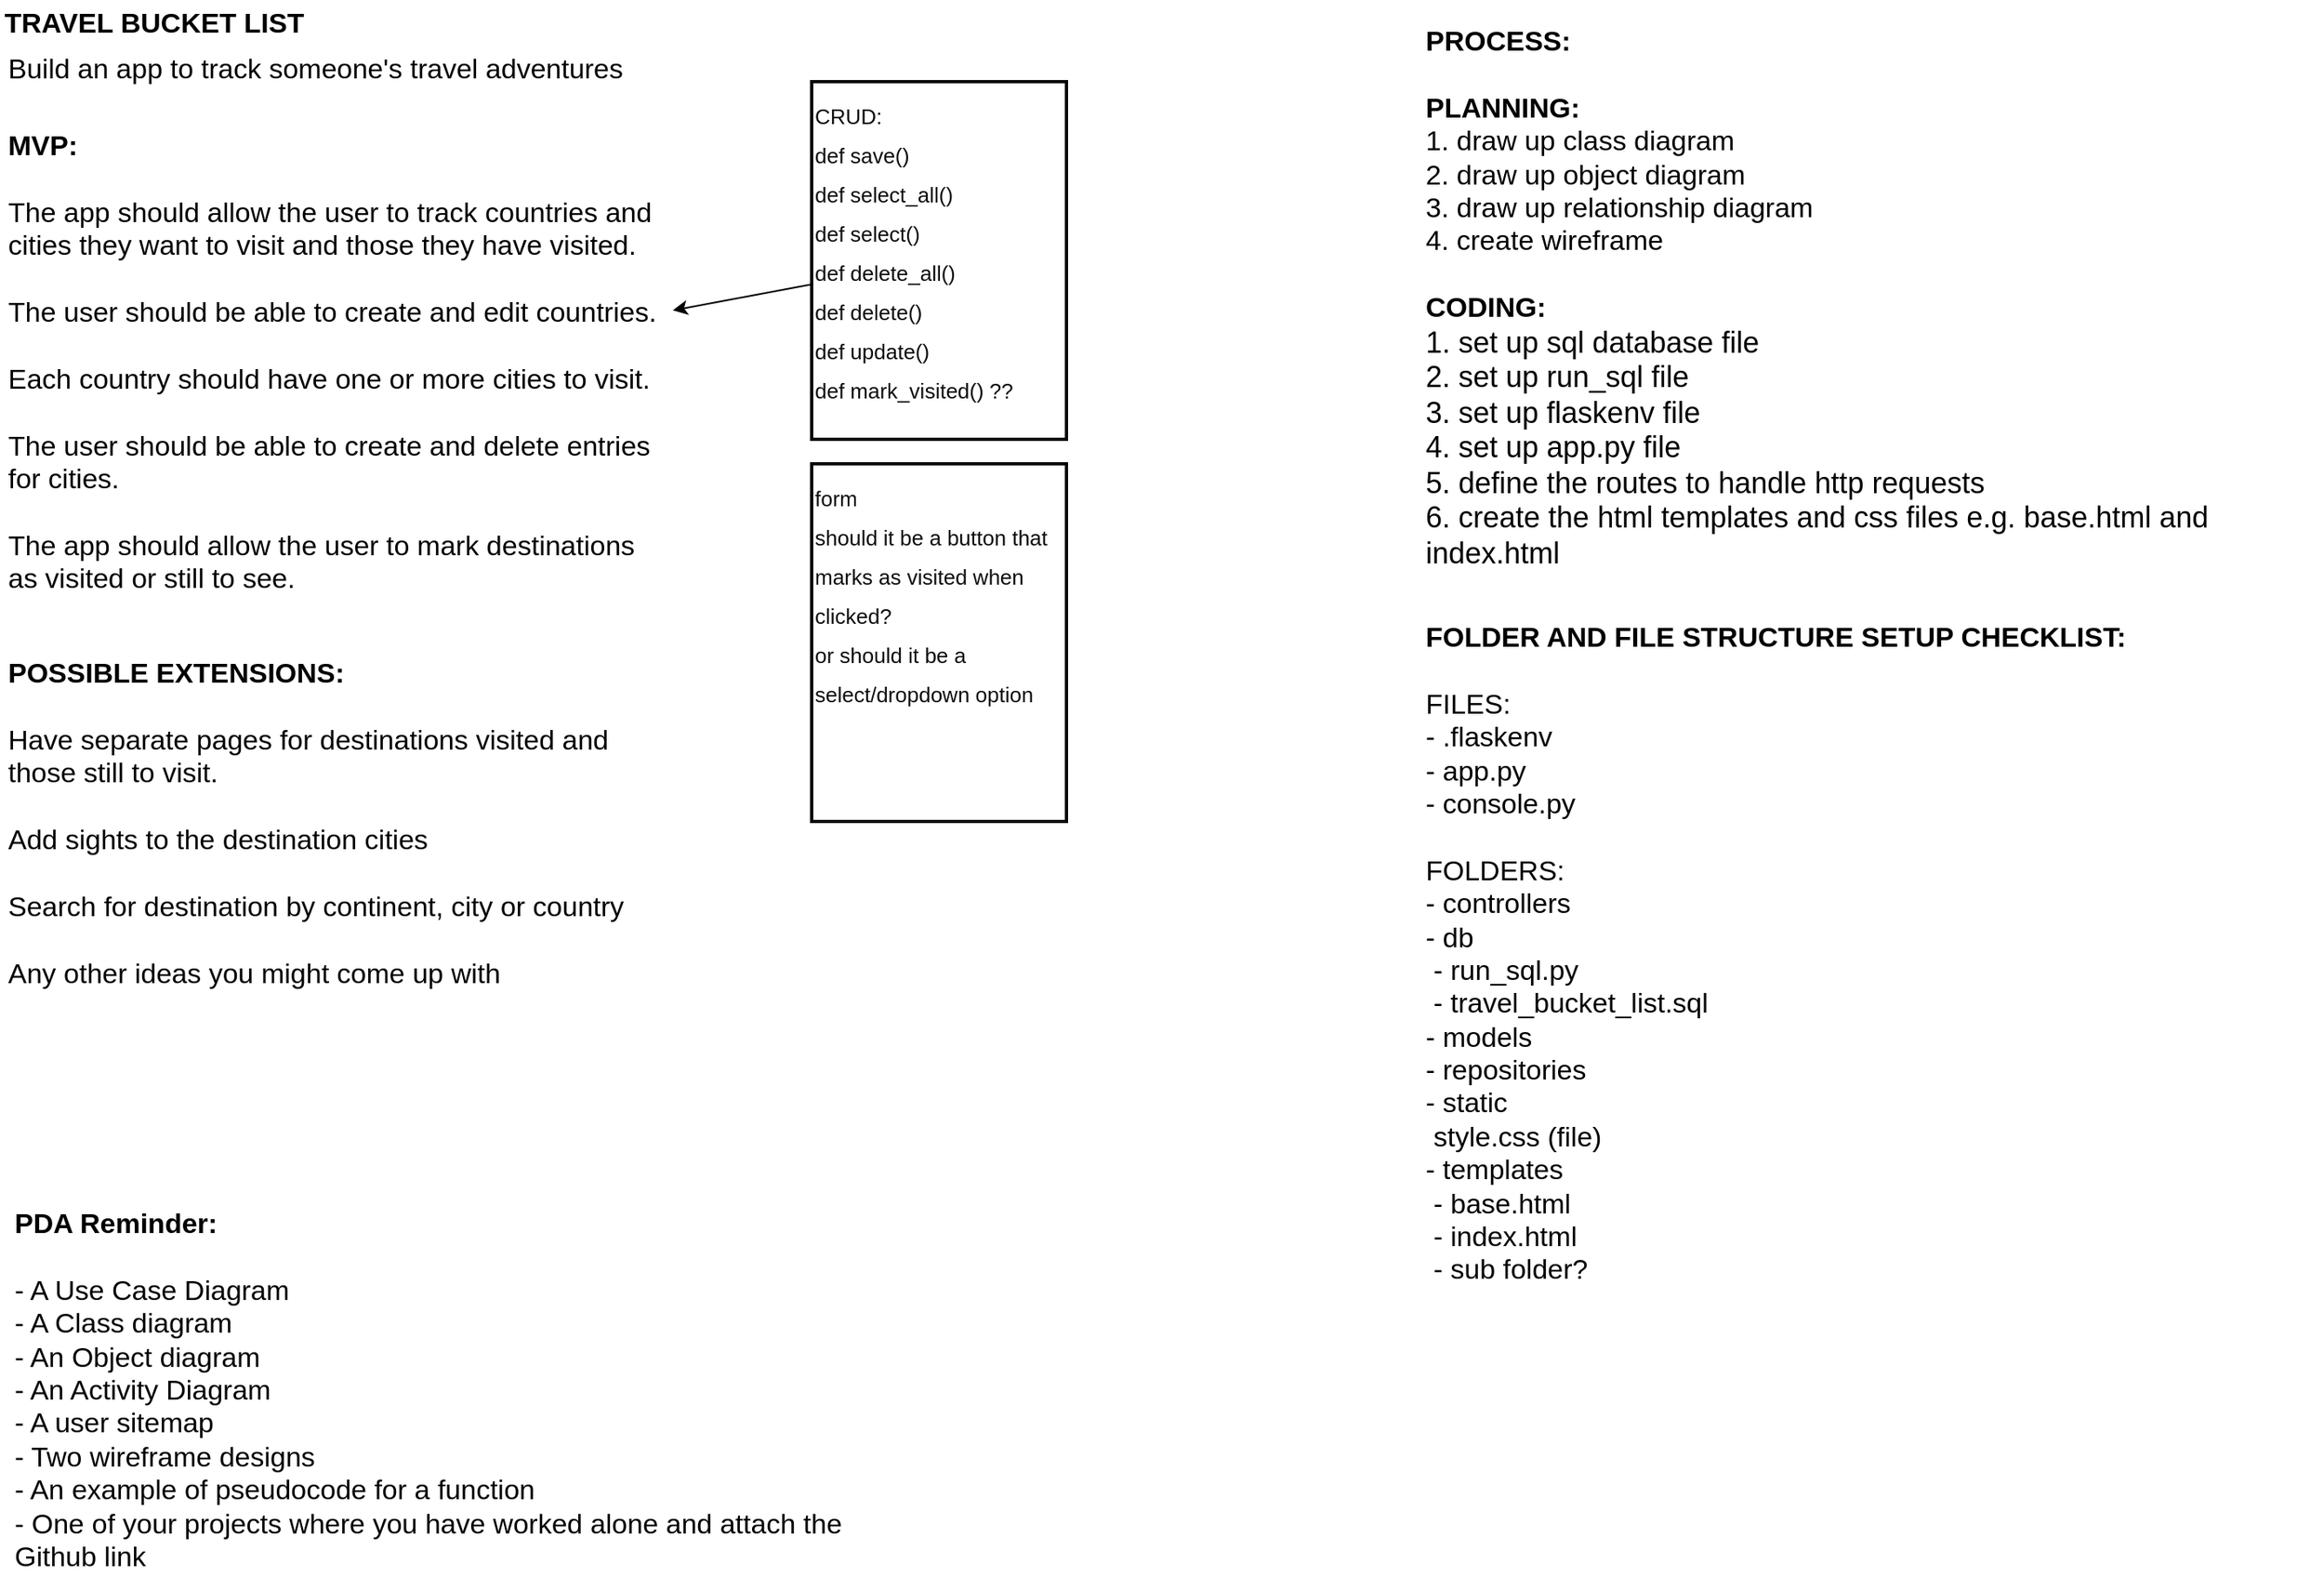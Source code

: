 <mxfile version="21.1.7" type="device" pages="8">
  <diagram name="Page-1" id="uq9Cn0lQ5aJmIXJkYhUd">
    <mxGraphModel dx="974" dy="832" grid="0" gridSize="5" guides="1" tooltips="1" connect="1" arrows="1" fold="1" page="1" pageScale="1" pageWidth="1654" pageHeight="1169" background="#FFFFFF" math="0" shadow="0">
      <root>
        <mxCell id="0" />
        <mxCell id="1" parent="0" />
        <mxCell id="9" value="" style="group" parent="1" vertex="1" connectable="0">
          <mxGeometry x="19" y="15" width="419.24" height="728" as="geometry" />
        </mxCell>
        <mxCell id="3" value="&lt;font color=&quot;#000000&quot; style=&quot;font-size: 17px;&quot;&gt;TRAVEL BUCKET LIST&lt;/font&gt;" style="text;strokeColor=none;align=center;fillColor=none;html=1;verticalAlign=middle;whiteSpace=wrap;rounded=0;fontStyle=1" parent="9" vertex="1">
          <mxGeometry width="189.24" height="30" as="geometry" />
        </mxCell>
        <mxCell id="4" value="Build an app to track someone&#39;s travel adventures" style="text;strokeColor=none;align=left;fillColor=none;html=1;verticalAlign=middle;whiteSpace=wrap;rounded=0;fontSize=17;fontColor=#000000;" parent="9" vertex="1">
          <mxGeometry x="3.0" y="28" width="416.24" height="30" as="geometry" />
        </mxCell>
        <mxCell id="5" value="&lt;b&gt;MVP:&lt;br&gt;&lt;br&gt;&lt;/b&gt;The app should allow the user to track countries and cities they want to visit and those they have visited.&lt;br&gt;&lt;br&gt;The user should be able to create and edit countries.&lt;br&gt;&lt;br&gt;Each country should have one or more cities to visit.&lt;br&gt;&lt;br&gt;The user should be able to create and delete entries for cities.&lt;br&gt;&lt;br&gt;The app should allow the user to mark destinations as visited or still to see." style="text;strokeColor=none;align=left;fillColor=none;html=1;verticalAlign=top;whiteSpace=wrap;rounded=0;fontSize=17;fontColor=#000000;" parent="9" vertex="1">
          <mxGeometry x="3" y="73" width="403" height="332" as="geometry" />
        </mxCell>
        <mxCell id="8" value="&lt;b&gt;POSSIBLE EXTENSIONS:&lt;/b&gt;&lt;br&gt;&lt;br&gt;Have separate pages for destinations visited and those still to visit.&lt;br&gt;&lt;br&gt;Add sights to the destination cities&lt;br&gt;&lt;br&gt;Search for destination by continent, city or country&lt;br&gt;&lt;br&gt;Any other ideas you might come up with" style="text;strokeColor=none;align=left;fillColor=none;html=1;verticalAlign=top;whiteSpace=wrap;rounded=0;fontSize=17;fontColor=#000000;" parent="9" vertex="1">
          <mxGeometry x="3" y="396" width="403" height="332" as="geometry" />
        </mxCell>
        <mxCell id="zgXN1dkBxFWbzwqL6gmh-9" value="&lt;b&gt;PDA Reminder:&lt;/b&gt;&lt;br&gt;&lt;br&gt;- A Use Case Diagram&amp;nbsp;&amp;nbsp;&lt;br&gt;- A Class diagram&amp;nbsp;&amp;nbsp;&lt;br&gt;- An Object diagram&amp;nbsp;&amp;nbsp;&lt;br&gt;- An Activity Diagram&lt;br&gt;- A user sitemap&lt;br&gt;- Two wireframe designs&lt;br&gt;- An example of pseudocode for a function&lt;br&gt;- One of your projects where you have worked alone and attach the Github link" style="text;whiteSpace=wrap;html=1;fontSize=17;fontColor=#000000;" parent="1" vertex="1">
          <mxGeometry x="25.996" y="747.997" width="545" height="201" as="geometry" />
        </mxCell>
        <mxCell id="10" value="&lt;b&gt;FOLDER AND FILE STRUCTURE SETUP CHECKLIST:&lt;/b&gt;&lt;br&gt;&lt;br&gt;FILES:&lt;br&gt;- .flaskenv&lt;br&gt;- app.py&lt;br&gt;- console.py&amp;nbsp;&lt;br&gt;&lt;br&gt;FOLDERS:&lt;br&gt;- controllers&lt;br&gt;- db&lt;br&gt;&lt;span style=&quot;white-space: pre;&quot;&gt;	&lt;/span&gt;- run_sql.py&lt;br&gt;&lt;span style=&quot;white-space: pre;&quot;&gt;	&lt;/span&gt;- travel_bucket_list.sql&lt;br&gt;- models&lt;br&gt;- repositories&lt;br&gt;- static&lt;br&gt;&lt;span style=&quot;white-space: pre;&quot;&gt;	&lt;/span&gt;style.css (file)&lt;br&gt;- templates&lt;br&gt;&lt;span style=&quot;white-space: pre;&quot;&gt;	&lt;/span&gt;- base.html&lt;br&gt;&lt;span style=&quot;white-space: pre;&quot;&gt;	&lt;/span&gt;- index.html&lt;br&gt;&lt;span style=&quot;white-space: pre;&quot;&gt;	&lt;/span&gt;- sub folder?" style="text;whiteSpace=wrap;html=1;fontSize=17;fontColor=#000000;" parent="1" vertex="1">
          <mxGeometry x="890" y="389" width="551" height="417" as="geometry" />
        </mxCell>
        <mxCell id="11" value="&lt;b&gt;PROCESS:&lt;/b&gt;&lt;br&gt;&lt;br&gt;&lt;b&gt;PLANNING:&lt;/b&gt;&lt;br&gt;1. draw up class diagram&lt;br&gt;2. draw up object diagram&lt;br&gt;3. draw up relationship diagram&lt;br&gt;4. create wireframe&lt;br&gt;&lt;br&gt;&lt;b&gt;CODING:&lt;/b&gt;&lt;br&gt;&lt;span style=&quot;background-color: initial; font-size: 18px;&quot;&gt;1. set up sql database file&lt;/span&gt;&lt;br&gt;&lt;span style=&quot;background-color: initial; font-size: 18px;&quot;&gt;2. set up run_sql file&lt;/span&gt;&lt;br&gt;&lt;span style=&quot;background-color: initial; font-size: 18px;&quot;&gt;3. set up flaskenv file&lt;/span&gt;&lt;br&gt;&lt;span style=&quot;background-color: initial; font-size: 18px;&quot;&gt;4. set up app.py file&lt;/span&gt;&lt;br&gt;&lt;span style=&quot;background-color: initial; font-size: 18px;&quot;&gt;5. define the routes to handle http requests&lt;/span&gt;&lt;br&gt;&lt;span style=&quot;background-color: initial; font-size: 18px;&quot;&gt;6. create the html templates and css files e.g. base.html and index.html&lt;/span&gt;" style="text;whiteSpace=wrap;html=1;fontSize=17;fontColor=#000000;" parent="1" vertex="1">
          <mxGeometry x="890" y="24" width="551" height="417" as="geometry" />
        </mxCell>
        <mxCell id="LxfKKSbLUVSgCxPCJQmF-11" value="&lt;font style=&quot;font-size: 13px;&quot;&gt;CRUD:&lt;br&gt;def save()&lt;br&gt;def select_all()&lt;br&gt;def select()&lt;br&gt;def delete_all()&lt;br&gt;def delete()&lt;br&gt;def update()&lt;br&gt;def mark_visited() ??&lt;br&gt;&lt;br&gt;&lt;/font&gt;" style="whiteSpace=wrap;html=1;strokeColor=#080808;strokeWidth=2;fontSize=20;fontColor=#0D0D0D;fillColor=#FFFFFF;gradientColor=none;align=left;verticalAlign=top;" parent="1" vertex="1">
          <mxGeometry x="516" y="65" width="156" height="219" as="geometry" />
        </mxCell>
        <mxCell id="LxfKKSbLUVSgCxPCJQmF-12" value="" style="edgeStyle=none;html=1;strokeColor=#030303;fontSize=20;fontColor=#0D0D0D;startArrow=classic;startFill=1;endArrow=none;endFill=0;" parent="1" target="LxfKKSbLUVSgCxPCJQmF-11" edge="1">
          <mxGeometry relative="1" as="geometry">
            <mxPoint x="431" y="205" as="sourcePoint" />
          </mxGeometry>
        </mxCell>
        <mxCell id="LxfKKSbLUVSgCxPCJQmF-13" value="&lt;font style=&quot;font-size: 13px;&quot;&gt;form&lt;br&gt;should it be a button that marks as visited when clicked?&lt;br&gt;or should it be a select/dropdown option&lt;br&gt;&lt;/font&gt;" style="whiteSpace=wrap;html=1;strokeColor=#080808;strokeWidth=2;fontSize=20;fontColor=#0D0D0D;fillColor=#FFFFFF;gradientColor=none;align=left;verticalAlign=top;" parent="1" vertex="1">
          <mxGeometry x="516" y="299" width="156" height="219" as="geometry" />
        </mxCell>
      </root>
    </mxGraphModel>
  </diagram>
  <diagram name="CLASS DIAGRAM" id="Ix_QAX9LO72x8v1IWzO3">
    <mxGraphModel dx="974" dy="832" grid="0" gridSize="10" guides="1" tooltips="1" connect="1" arrows="1" fold="1" page="1" pageScale="1" pageWidth="827" pageHeight="583" background="#ffffff" math="0" shadow="0">
      <root>
        <mxCell id="0" />
        <mxCell id="1" parent="0" />
        <mxCell id="8dRY-F0jYQ1wRQPYmVx6-1" value="&lt;font color=&quot;#000000&quot; style=&quot;font-size: 17px;&quot;&gt;CLASS DIAGRAM&lt;/font&gt;" style="text;strokeColor=none;align=center;fillColor=none;html=1;verticalAlign=middle;whiteSpace=wrap;rounded=0;fontStyle=1" parent="1" vertex="1">
          <mxGeometry x="19" y="15" width="189.24" height="30" as="geometry" />
        </mxCell>
        <mxCell id="WOlsyPQ5HuLEzpxh9SW7-1" value="" style="group" parent="1" vertex="1" connectable="0">
          <mxGeometry x="198" y="171" width="394.76" height="190" as="geometry" />
        </mxCell>
        <mxCell id="gnjGk61oXQTfF7AuJJ5_-36" value="Country" style="swimlane;fontStyle=1;align=center;verticalAlign=top;childLayout=stackLayout;horizontal=1;startSize=26;horizontalStack=0;resizeParent=1;resizeParentMax=0;resizeLast=0;collapsible=1;marginBottom=0;strokeColor=#080808;strokeWidth=2;fontColor=#000000;fillColor=default;gradientColor=none;" parent="WOlsyPQ5HuLEzpxh9SW7-1" vertex="1">
          <mxGeometry width="160" height="190" as="geometry" />
        </mxCell>
        <mxCell id="gnjGk61oXQTfF7AuJJ5_-37" value="+ id: int" style="text;strokeColor=none;fillColor=none;align=left;verticalAlign=top;spacingLeft=4;spacingRight=4;overflow=hidden;rotatable=0;points=[[0,0.5],[1,0.5]];portConstraint=eastwest;strokeWidth=2;fontColor=#050505;" parent="gnjGk61oXQTfF7AuJJ5_-36" vertex="1">
          <mxGeometry y="26" width="160" height="26" as="geometry" />
        </mxCell>
        <mxCell id="gnjGk61oXQTfF7AuJJ5_-40" value="+ country_name: str" style="text;strokeColor=none;fillColor=none;align=left;verticalAlign=top;spacingLeft=4;spacingRight=4;overflow=hidden;rotatable=0;points=[[0,0.5],[1,0.5]];portConstraint=eastwest;strokeWidth=2;fontColor=#050505;" parent="gnjGk61oXQTfF7AuJJ5_-36" vertex="1">
          <mxGeometry y="52" width="160" height="26" as="geometry" />
        </mxCell>
        <mxCell id="gnjGk61oXQTfF7AuJJ5_-41" value="+ list_of_cities: List" style="text;strokeColor=none;fillColor=none;align=left;verticalAlign=top;spacingLeft=4;spacingRight=4;overflow=hidden;rotatable=0;points=[[0,0.5],[1,0.5]];portConstraint=eastwest;strokeWidth=2;fontColor=#050505;" parent="gnjGk61oXQTfF7AuJJ5_-36" vertex="1">
          <mxGeometry y="78" width="160" height="26" as="geometry" />
        </mxCell>
        <mxCell id="gnjGk61oXQTfF7AuJJ5_-38" value="" style="line;strokeWidth=1;fillColor=none;align=left;verticalAlign=middle;spacingTop=-1;spacingLeft=3;spacingRight=3;rotatable=0;labelPosition=right;points=[];portConstraint=eastwest;strokeColor=inherit;fontColor=#050505;" parent="gnjGk61oXQTfF7AuJJ5_-36" vertex="1">
          <mxGeometry y="104" width="160" height="8" as="geometry" />
        </mxCell>
        <mxCell id="gnjGk61oXQTfF7AuJJ5_-39" value="+ add_city(city_name): str&#xa;" style="text;strokeColor=none;fillColor=none;align=left;verticalAlign=top;spacingLeft=4;spacingRight=4;overflow=hidden;rotatable=0;points=[[0,0.5],[1,0.5]];portConstraint=eastwest;strokeWidth=2;fontColor=#050505;" parent="gnjGk61oXQTfF7AuJJ5_-36" vertex="1">
          <mxGeometry y="112" width="160" height="26" as="geometry" />
        </mxCell>
        <mxCell id="gnjGk61oXQTfF7AuJJ5_-49" value="+ remove_city(city)" style="text;strokeColor=none;fillColor=none;align=left;verticalAlign=top;spacingLeft=4;spacingRight=4;overflow=hidden;rotatable=0;points=[[0,0.5],[1,0.5]];portConstraint=eastwest;strokeWidth=2;fontColor=#050505;" parent="gnjGk61oXQTfF7AuJJ5_-36" vertex="1">
          <mxGeometry y="138" width="160" height="26" as="geometry" />
        </mxCell>
        <mxCell id="adRpRmmohWVE6YcozGBp-1" value="+ mark_country_visited()" style="text;strokeColor=none;fillColor=none;align=left;verticalAlign=top;spacingLeft=4;spacingRight=4;overflow=hidden;rotatable=0;points=[[0,0.5],[1,0.5]];portConstraint=eastwest;strokeWidth=2;fontColor=#050505;" parent="gnjGk61oXQTfF7AuJJ5_-36" vertex="1">
          <mxGeometry y="164" width="160" height="26" as="geometry" />
        </mxCell>
        <mxCell id="gnjGk61oXQTfF7AuJJ5_-42" value="City" style="swimlane;fontStyle=1;align=center;verticalAlign=top;childLayout=stackLayout;horizontal=1;startSize=26;horizontalStack=0;resizeParent=1;resizeParentMax=0;resizeLast=0;collapsible=1;marginBottom=0;strokeColor=#080808;strokeWidth=2;fontColor=#000000;fillColor=default;gradientColor=none;" parent="WOlsyPQ5HuLEzpxh9SW7-1" vertex="1">
          <mxGeometry x="234.76" width="160" height="164" as="geometry" />
        </mxCell>
        <mxCell id="gnjGk61oXQTfF7AuJJ5_-43" value="+ id: int" style="text;strokeColor=none;fillColor=none;align=left;verticalAlign=top;spacingLeft=4;spacingRight=4;overflow=hidden;rotatable=0;points=[[0,0.5],[1,0.5]];portConstraint=eastwest;strokeWidth=2;fontColor=#050505;" parent="gnjGk61oXQTfF7AuJJ5_-42" vertex="1">
          <mxGeometry y="26" width="160" height="26" as="geometry" />
        </mxCell>
        <mxCell id="gnjGk61oXQTfF7AuJJ5_-44" value="+ city_name: str" style="text;strokeColor=none;fillColor=none;align=left;verticalAlign=top;spacingLeft=4;spacingRight=4;overflow=hidden;rotatable=0;points=[[0,0.5],[1,0.5]];portConstraint=eastwest;strokeWidth=2;fontColor=#050505;" parent="gnjGk61oXQTfF7AuJJ5_-42" vertex="1">
          <mxGeometry y="52" width="160" height="26" as="geometry" />
        </mxCell>
        <mxCell id="gnjGk61oXQTfF7AuJJ5_-45" value="+ visited: bool" style="text;strokeColor=none;fillColor=none;align=left;verticalAlign=top;spacingLeft=4;spacingRight=4;overflow=hidden;rotatable=0;points=[[0,0.5],[1,0.5]];portConstraint=eastwest;strokeWidth=2;fontColor=#050505;" parent="gnjGk61oXQTfF7AuJJ5_-42" vertex="1">
          <mxGeometry y="78" width="160" height="26" as="geometry" />
        </mxCell>
        <mxCell id="gnjGk61oXQTfF7AuJJ5_-48" value="+ country_id: int" style="text;strokeColor=none;fillColor=none;align=left;verticalAlign=top;spacingLeft=4;spacingRight=4;overflow=hidden;rotatable=0;points=[[0,0.5],[1,0.5]];portConstraint=eastwest;strokeWidth=2;fontColor=#050505;" parent="gnjGk61oXQTfF7AuJJ5_-42" vertex="1">
          <mxGeometry y="104" width="160" height="26" as="geometry" />
        </mxCell>
        <mxCell id="gnjGk61oXQTfF7AuJJ5_-46" value="" style="line;strokeWidth=1;fillColor=none;align=left;verticalAlign=middle;spacingTop=-1;spacingLeft=3;spacingRight=3;rotatable=0;labelPosition=right;points=[];portConstraint=eastwest;strokeColor=inherit;fontColor=#050505;" parent="gnjGk61oXQTfF7AuJJ5_-42" vertex="1">
          <mxGeometry y="130" width="160" height="8" as="geometry" />
        </mxCell>
        <mxCell id="gnjGk61oXQTfF7AuJJ5_-47" value="+ mark_city_visited()" style="text;strokeColor=none;fillColor=none;align=left;verticalAlign=top;spacingLeft=4;spacingRight=4;overflow=hidden;rotatable=0;points=[[0,0.5],[1,0.5]];portConstraint=eastwest;strokeWidth=2;fontColor=#050505;" parent="gnjGk61oXQTfF7AuJJ5_-42" vertex="1">
          <mxGeometry y="138" width="160" height="26" as="geometry" />
        </mxCell>
        <mxCell id="adRpRmmohWVE6YcozGBp-2" value="" style="edgeStyle=none;html=1;fontColor=#FFFFFF;entryX=1;entryY=0.5;entryDx=0;entryDy=0;strokeColor=#030303;exitX=0;exitY=0.5;exitDx=0;exitDy=0;" parent="WOlsyPQ5HuLEzpxh9SW7-1" source="gnjGk61oXQTfF7AuJJ5_-48" target="gnjGk61oXQTfF7AuJJ5_-41" edge="1">
          <mxGeometry relative="1" as="geometry" />
        </mxCell>
      </root>
    </mxGraphModel>
  </diagram>
  <diagram name="OBJECT DIAGRAM" id="QE9bGtCtGhkz9ObzCs-U">
    <mxGraphModel dx="974" dy="832" grid="0" gridSize="10" guides="1" tooltips="1" connect="1" arrows="1" fold="1" page="1" pageScale="1" pageWidth="827" pageHeight="583" background="#ffffff" math="0" shadow="0">
      <root>
        <mxCell id="ooJr1-3GIrrP-AAkrP6R-0" />
        <mxCell id="ooJr1-3GIrrP-AAkrP6R-1" parent="ooJr1-3GIrrP-AAkrP6R-0" />
        <mxCell id="ooJr1-3GIrrP-AAkrP6R-2" value="&lt;font color=&quot;#000000&quot; style=&quot;font-size: 17px;&quot;&gt;OBJECT DIAGRAM&lt;/font&gt;" style="text;strokeColor=none;align=center;fillColor=none;html=1;verticalAlign=middle;whiteSpace=wrap;rounded=0;fontStyle=1" parent="ooJr1-3GIrrP-AAkrP6R-1" vertex="1">
          <mxGeometry x="19" y="15" width="189.24" height="30" as="geometry" />
        </mxCell>
        <mxCell id="eYRZAkqzk_5RL370_q8t-0" value="" style="edgeStyle=none;html=1;strokeColor=#030303;fontColor=#0D0D0D;exitX=0.007;exitY=0.644;exitDx=0;exitDy=0;exitPerimeter=0;entryX=0.995;entryY=0.652;entryDx=0;entryDy=0;entryPerimeter=0;" parent="ooJr1-3GIrrP-AAkrP6R-1" source="S58b2u-60u6NQb4Y_MVf-2" target="q39fSWTPVXmNSauRYLEk-0" edge="1">
          <mxGeometry relative="1" as="geometry">
            <mxPoint x="386" y="224" as="targetPoint" />
          </mxGeometry>
        </mxCell>
        <mxCell id="S58b2u-60u6NQb4Y_MVf-2" value="&lt;p style=&quot;margin:0px;margin-top:4px;text-align:center;text-decoration:underline;&quot;&gt;&lt;b&gt;&lt;font color=&quot;#0d0d0d&quot;&gt;Tokyo:City&lt;/font&gt;&lt;/b&gt;&lt;/p&gt;&lt;hr&gt;&lt;p style=&quot;margin:0px;margin-left:8px;&quot;&gt;&lt;font color=&quot;#0d0d0d&quot;&gt;id = 1&lt;br&gt;city_name = Tokyo&lt;br&gt;visited = True&lt;/font&gt;&lt;/p&gt;&lt;p style=&quot;margin:0px;margin-left:8px;&quot;&gt;&lt;font color=&quot;#0d0d0d&quot;&gt;country_id = 1&lt;/font&gt;&lt;/p&gt;&lt;p style=&quot;margin:0px;margin-left:8px;&quot;&gt;&lt;font color=&quot;#0d0d0d&quot;&gt;&lt;br&gt;&lt;/font&gt;&lt;/p&gt;" style="verticalAlign=top;align=left;overflow=fill;fontSize=12;fontFamily=Helvetica;html=1;strokeColor=#080808;strokeWidth=2;fontColor=#FFFFFF;fillColor=#FFFFFF;gradientColor=none;" parent="ooJr1-3GIrrP-AAkrP6R-1" vertex="1">
          <mxGeometry x="446" y="143" width="160" height="126" as="geometry" />
        </mxCell>
        <mxCell id="q39fSWTPVXmNSauRYLEk-0" value="&lt;p style=&quot;margin:0px;margin-top:4px;text-align:center;text-decoration:underline;&quot;&gt;&lt;b&gt;&lt;font color=&quot;#0d0d0d&quot;&gt;Japan:Country&lt;/font&gt;&lt;/b&gt;&lt;/p&gt;&lt;hr&gt;&lt;p style=&quot;margin:0px;margin-left:8px;&quot;&gt;&lt;font color=&quot;#0d0d0d&quot;&gt;id = 1&lt;br&gt;country_name = Japan&lt;br&gt;visited = True&lt;/font&gt;&lt;/p&gt;&lt;p style=&quot;margin:0px;margin-left:8px;&quot;&gt;&lt;font color=&quot;#0d0d0d&quot;&gt;list_of_cities = [City(id=1),&amp;nbsp;&lt;/font&gt;&lt;/p&gt;&lt;p style=&quot;margin:0px;margin-left:8px;&quot;&gt;&lt;font color=&quot;#0d0d0d&quot;&gt;&lt;span style=&quot;white-space: pre;&quot;&gt;	&lt;/span&gt;&lt;span style=&quot;white-space: pre;&quot;&gt;	&lt;/span&gt;&lt;span style=&quot;white-space: pre;&quot;&gt;	&lt;/span&gt;City(id=2)]&lt;/font&gt;&lt;/p&gt;&lt;p style=&quot;margin:0px;margin-left:8px;&quot;&gt;&lt;font color=&quot;#0d0d0d&quot;&gt;&lt;br&gt;&lt;/font&gt;&lt;/p&gt;" style="verticalAlign=top;align=left;overflow=fill;fontSize=12;fontFamily=Helvetica;html=1;strokeColor=#080808;strokeWidth=2;fontColor=#FFFFFF;fillColor=#FFFFFF;gradientColor=none;" parent="ooJr1-3GIrrP-AAkrP6R-1" vertex="1">
          <mxGeometry x="201" y="211" width="189" height="126" as="geometry" />
        </mxCell>
        <mxCell id="nfcWD_kexvznKWrhYqOc-1" value="" style="edgeStyle=none;html=1;strokeColor=#030303;fontColor=#0D0D0D;exitX=0.006;exitY=0.66;exitDx=0;exitDy=0;exitPerimeter=0;" parent="ooJr1-3GIrrP-AAkrP6R-1" source="nfcWD_kexvznKWrhYqOc-0" edge="1">
          <mxGeometry relative="1" as="geometry">
            <mxPoint x="444" y="369" as="sourcePoint" />
            <mxPoint x="389" y="301" as="targetPoint" />
          </mxGeometry>
        </mxCell>
        <mxCell id="nfcWD_kexvznKWrhYqOc-0" value="&lt;p style=&quot;margin:0px;margin-top:4px;text-align:center;text-decoration:underline;&quot;&gt;&lt;b&gt;&lt;font color=&quot;#0d0d0d&quot;&gt;Osaka:City&lt;/font&gt;&lt;/b&gt;&lt;/p&gt;&lt;hr&gt;&lt;p style=&quot;margin:0px;margin-left:8px;&quot;&gt;&lt;font color=&quot;#0d0d0d&quot;&gt;id = 2&lt;br&gt;city_name = Osaka&lt;br&gt;visited = True&lt;/font&gt;&lt;/p&gt;&lt;p style=&quot;margin:0px;margin-left:8px;&quot;&gt;&lt;font color=&quot;#0d0d0d&quot;&gt;country_id = 1&lt;/font&gt;&lt;/p&gt;&lt;p style=&quot;margin:0px;margin-left:8px;&quot;&gt;&lt;font color=&quot;#0d0d0d&quot;&gt;&lt;br&gt;&lt;/font&gt;&lt;/p&gt;" style="verticalAlign=top;align=left;overflow=fill;fontSize=12;fontFamily=Helvetica;html=1;strokeColor=#080808;strokeWidth=2;fontColor=#FFFFFF;fillColor=#FFFFFF;gradientColor=none;" parent="ooJr1-3GIrrP-AAkrP6R-1" vertex="1">
          <mxGeometry x="446" y="283" width="160" height="126" as="geometry" />
        </mxCell>
      </root>
    </mxGraphModel>
  </diagram>
  <diagram name="SQL DIAGRAM" id="HKfjLjC2NP8CgnoZvoCp">
    <mxGraphModel dx="974" dy="832" grid="0" gridSize="10" guides="1" tooltips="1" connect="1" arrows="1" fold="1" page="1" pageScale="1" pageWidth="827" pageHeight="583" background="#ffffff" math="0" shadow="0">
      <root>
        <mxCell id="cOBRP7fztqVtmhEjjYHe-0" />
        <mxCell id="cOBRP7fztqVtmhEjjYHe-1" parent="cOBRP7fztqVtmhEjjYHe-0" />
        <mxCell id="cOBRP7fztqVtmhEjjYHe-2" value="&lt;font color=&quot;#000000&quot; style=&quot;font-size: 17px;&quot;&gt;SQL RELATIONAL DIAGRAM&lt;/font&gt;" style="text;strokeColor=none;align=center;fillColor=none;html=1;verticalAlign=middle;whiteSpace=wrap;rounded=0;fontStyle=1" parent="cOBRP7fztqVtmhEjjYHe-1" vertex="1">
          <mxGeometry x="19" y="15" width="252" height="30" as="geometry" />
        </mxCell>
        <mxCell id="cOBRP7fztqVtmhEjjYHe-3" value="" style="edgeStyle=none;html=1;strokeColor=#030303;fontColor=#0D0D0D;exitX=0;exitY=0.5;exitDx=0;exitDy=0;entryX=1;entryY=0.5;entryDx=0;entryDy=0;endArrow=none;endFill=0;startArrow=ERmany;startFill=0;" parent="cOBRP7fztqVtmhEjjYHe-1" source="cOBRP7fztqVtmhEjjYHe-4" target="cOBRP7fztqVtmhEjjYHe-5" edge="1">
          <mxGeometry relative="1" as="geometry">
            <mxPoint x="369" y="195" as="targetPoint" />
          </mxGeometry>
        </mxCell>
        <mxCell id="cOBRP7fztqVtmhEjjYHe-4" value="&lt;p style=&quot;margin:0px;margin-top:4px;text-align:center;text-decoration:underline;&quot;&gt;&lt;b&gt;&lt;font color=&quot;#0d0d0d&quot;&gt;City&lt;/font&gt;&lt;/b&gt;&lt;/p&gt;&lt;hr&gt;&lt;p style=&quot;margin:0px;margin-left:8px;&quot;&gt;&lt;font color=&quot;#0d0d0d&quot;&gt;id&lt;br&gt;city_name&lt;br&gt;visited&lt;/font&gt;&lt;/p&gt;&lt;p style=&quot;margin:0px;margin-left:8px;&quot;&gt;&lt;font color=&quot;#0d0d0d&quot;&gt;country_id&lt;/font&gt;&lt;/p&gt;&lt;p style=&quot;margin:0px;margin-left:8px;&quot;&gt;&lt;font color=&quot;#0d0d0d&quot;&gt;&lt;br&gt;&lt;/font&gt;&lt;/p&gt;" style="verticalAlign=top;align=left;overflow=fill;fontSize=12;fontFamily=Helvetica;html=1;strokeColor=#080808;strokeWidth=2;fontColor=#FFFFFF;fillColor=#FFFFFF;gradientColor=none;" parent="cOBRP7fztqVtmhEjjYHe-1" vertex="1">
          <mxGeometry x="433" y="182" width="160" height="126" as="geometry" />
        </mxCell>
        <mxCell id="cOBRP7fztqVtmhEjjYHe-5" value="&lt;p style=&quot;margin:0px;margin-top:4px;text-align:center;text-decoration:underline;&quot;&gt;&lt;b&gt;&lt;font color=&quot;#0d0d0d&quot;&gt;Country&lt;/font&gt;&lt;/b&gt;&lt;/p&gt;&lt;hr&gt;&lt;p style=&quot;margin:0px;margin-left:8px;&quot;&gt;&lt;font color=&quot;#0d0d0d&quot;&gt;id&lt;br&gt;country_name&lt;br&gt;visited&lt;/font&gt;&lt;/p&gt;&lt;p style=&quot;margin:0px;margin-left:8px;&quot;&gt;&lt;font color=&quot;#0d0d0d&quot;&gt;list_of_cities&lt;/font&gt;&lt;/p&gt;&lt;p style=&quot;margin:0px;margin-left:8px;&quot;&gt;&lt;font color=&quot;#0d0d0d&quot;&gt;&lt;br&gt;&lt;/font&gt;&lt;/p&gt;" style="verticalAlign=top;align=left;overflow=fill;fontSize=12;fontFamily=Helvetica;html=1;strokeColor=#080808;strokeWidth=2;fontColor=#FFFFFF;fillColor=#FFFFFF;gradientColor=none;" parent="cOBRP7fztqVtmhEjjYHe-1" vertex="1">
          <mxGeometry x="184" y="182" width="189" height="126" as="geometry" />
        </mxCell>
      </root>
    </mxGraphModel>
  </diagram>
  <diagram name="A USE CASE DIAGRAM" id="ibZjkoGNOpWDLQXJGtEu">
    <mxGraphModel dx="974" dy="832" grid="0" gridSize="10" guides="1" tooltips="1" connect="1" arrows="1" fold="1" page="1" pageScale="1" pageWidth="827" pageHeight="1169" background="#ffffff" math="0" shadow="0">
      <root>
        <mxCell id="SeAEfNAvI1aMIs39xB7k-0" />
        <mxCell id="SeAEfNAvI1aMIs39xB7k-1" parent="SeAEfNAvI1aMIs39xB7k-0" />
        <mxCell id="SeAEfNAvI1aMIs39xB7k-2" value="&lt;font color=&quot;#000000&quot; style=&quot;font-size: 17px;&quot;&gt;A USE CASE DIAGRAM&lt;/font&gt;" style="text;strokeColor=none;align=center;fillColor=none;html=1;verticalAlign=middle;whiteSpace=wrap;rounded=0;fontStyle=1" parent="SeAEfNAvI1aMIs39xB7k-1" vertex="1">
          <mxGeometry x="19" y="15" width="208" height="30" as="geometry" />
        </mxCell>
        <mxCell id="hzjoXZUbkKF0N8MTXE-i-23" value="" style="group" parent="SeAEfNAvI1aMIs39xB7k-1" vertex="1" connectable="0">
          <mxGeometry x="179" y="162" width="436" height="713" as="geometry" />
        </mxCell>
        <mxCell id="hzjoXZUbkKF0N8MTXE-i-4" value="" style="rounded=1;whiteSpace=wrap;html=1;strokeColor=#080808;strokeWidth=2;fontSize=13;fontColor=#0D0D0D;fillColor=#FFFFFF;gradientColor=none;movable=1;resizable=1;rotatable=1;deletable=1;editable=1;connectable=1;" parent="hzjoXZUbkKF0N8MTXE-i-23" vertex="1">
          <mxGeometry x="144" width="292" height="713" as="geometry" />
        </mxCell>
        <mxCell id="hzjoXZUbkKF0N8MTXE-i-1" value="Site user" style="shape=umlActor;verticalLabelPosition=bottom;verticalAlign=top;html=1;strokeColor=#080808;strokeWidth=2;fontSize=13;fontColor=#0D0D0D;fillColor=#FFFFFF;gradientColor=none;" parent="hzjoXZUbkKF0N8MTXE-i-23" vertex="1">
          <mxGeometry y="320" width="30" height="60" as="geometry" />
        </mxCell>
        <mxCell id="hzjoXZUbkKF0N8MTXE-i-3" value="View countries" style="ellipse;whiteSpace=wrap;html=1;strokeColor=#080808;strokeWidth=2;fontSize=13;fontColor=#0D0D0D;fillColor=#FFFFFF;gradientColor=none;" parent="hzjoXZUbkKF0N8MTXE-i-23" vertex="1">
          <mxGeometry x="218" y="81" width="140" height="63" as="geometry" />
        </mxCell>
        <mxCell id="hzjoXZUbkKF0N8MTXE-i-15" style="edgeStyle=none;html=1;entryX=0;entryY=0.5;entryDx=0;entryDy=0;strokeColor=#030303;fontSize=13;fontColor=#0D0D0D;startArrow=none;startFill=0;endArrow=none;endFill=0;strokeWidth=2;" parent="hzjoXZUbkKF0N8MTXE-i-23" source="hzjoXZUbkKF0N8MTXE-i-1" target="hzjoXZUbkKF0N8MTXE-i-3" edge="1">
          <mxGeometry relative="1" as="geometry" />
        </mxCell>
        <mxCell id="hzjoXZUbkKF0N8MTXE-i-5" value="&lt;b style=&quot;font-size: 18px;&quot;&gt;Online Travel Bucket List&lt;/b&gt;" style="text;strokeColor=none;align=center;fillColor=none;html=1;verticalAlign=middle;whiteSpace=wrap;rounded=0;strokeWidth=2;fontSize=18;fontColor=#0D0D0D;" parent="hzjoXZUbkKF0N8MTXE-i-23" vertex="1">
          <mxGeometry x="201" y="26" width="174" height="30" as="geometry" />
        </mxCell>
        <mxCell id="hzjoXZUbkKF0N8MTXE-i-6" value="Add country" style="ellipse;whiteSpace=wrap;html=1;strokeColor=#080808;strokeWidth=2;fontSize=13;fontColor=#0D0D0D;fillColor=#FFFFFF;gradientColor=none;" parent="hzjoXZUbkKF0N8MTXE-i-23" vertex="1">
          <mxGeometry x="218" y="153" width="140" height="63" as="geometry" />
        </mxCell>
        <mxCell id="hzjoXZUbkKF0N8MTXE-i-16" style="edgeStyle=none;html=1;entryX=0;entryY=0.5;entryDx=0;entryDy=0;strokeColor=#030303;strokeWidth=2;fontSize=13;fontColor=#0D0D0D;startArrow=none;startFill=0;endArrow=none;endFill=0;" parent="hzjoXZUbkKF0N8MTXE-i-23" source="hzjoXZUbkKF0N8MTXE-i-1" target="hzjoXZUbkKF0N8MTXE-i-6" edge="1">
          <mxGeometry relative="1" as="geometry" />
        </mxCell>
        <mxCell id="hzjoXZUbkKF0N8MTXE-i-7" value="Edit country" style="ellipse;whiteSpace=wrap;html=1;strokeColor=#080808;strokeWidth=2;fontSize=13;fontColor=#0D0D0D;fillColor=#FFFFFF;gradientColor=none;" parent="hzjoXZUbkKF0N8MTXE-i-23" vertex="1">
          <mxGeometry x="218" y="226" width="140" height="63" as="geometry" />
        </mxCell>
        <mxCell id="hzjoXZUbkKF0N8MTXE-i-17" style="edgeStyle=none;html=1;entryX=0;entryY=0.5;entryDx=0;entryDy=0;strokeColor=#030303;strokeWidth=2;fontSize=13;fontColor=#0D0D0D;startArrow=none;startFill=0;endArrow=none;endFill=0;" parent="hzjoXZUbkKF0N8MTXE-i-23" source="hzjoXZUbkKF0N8MTXE-i-1" target="hzjoXZUbkKF0N8MTXE-i-7" edge="1">
          <mxGeometry relative="1" as="geometry" />
        </mxCell>
        <mxCell id="hzjoXZUbkKF0N8MTXE-i-8" value="Delete country" style="ellipse;whiteSpace=wrap;html=1;strokeColor=#080808;strokeWidth=2;fontSize=13;fontColor=#0D0D0D;fillColor=#FFFFFF;gradientColor=none;" parent="hzjoXZUbkKF0N8MTXE-i-23" vertex="1">
          <mxGeometry x="218" y="298" width="140" height="63" as="geometry" />
        </mxCell>
        <mxCell id="hzjoXZUbkKF0N8MTXE-i-18" style="edgeStyle=none;html=1;entryX=0;entryY=0.5;entryDx=0;entryDy=0;strokeColor=#030303;strokeWidth=2;fontSize=13;fontColor=#0D0D0D;startArrow=none;startFill=0;endArrow=none;endFill=0;" parent="hzjoXZUbkKF0N8MTXE-i-23" source="hzjoXZUbkKF0N8MTXE-i-1" target="hzjoXZUbkKF0N8MTXE-i-8" edge="1">
          <mxGeometry relative="1" as="geometry" />
        </mxCell>
        <mxCell id="hzjoXZUbkKF0N8MTXE-i-9" value="Add city" style="ellipse;whiteSpace=wrap;html=1;strokeColor=#080808;strokeWidth=2;fontSize=13;fontColor=#0D0D0D;fillColor=#FFFFFF;gradientColor=none;" parent="hzjoXZUbkKF0N8MTXE-i-23" vertex="1">
          <mxGeometry x="218" y="371" width="140" height="63" as="geometry" />
        </mxCell>
        <mxCell id="hzjoXZUbkKF0N8MTXE-i-19" style="edgeStyle=none;html=1;entryX=0;entryY=0.5;entryDx=0;entryDy=0;strokeColor=#030303;strokeWidth=2;fontSize=13;fontColor=#0D0D0D;startArrow=none;startFill=0;endArrow=none;endFill=0;" parent="hzjoXZUbkKF0N8MTXE-i-23" source="hzjoXZUbkKF0N8MTXE-i-1" target="hzjoXZUbkKF0N8MTXE-i-9" edge="1">
          <mxGeometry relative="1" as="geometry" />
        </mxCell>
        <mxCell id="hzjoXZUbkKF0N8MTXE-i-10" value="Delete city" style="ellipse;whiteSpace=wrap;html=1;strokeColor=#080808;strokeWidth=2;fontSize=13;fontColor=#0D0D0D;fillColor=#FFFFFF;gradientColor=none;" parent="hzjoXZUbkKF0N8MTXE-i-23" vertex="1">
          <mxGeometry x="218" y="443" width="140" height="63" as="geometry" />
        </mxCell>
        <mxCell id="hzjoXZUbkKF0N8MTXE-i-20" style="edgeStyle=none;html=1;entryX=0;entryY=0.5;entryDx=0;entryDy=0;strokeColor=#030303;strokeWidth=2;fontSize=13;fontColor=#0D0D0D;startArrow=none;startFill=0;endArrow=none;endFill=0;" parent="hzjoXZUbkKF0N8MTXE-i-23" source="hzjoXZUbkKF0N8MTXE-i-1" target="hzjoXZUbkKF0N8MTXE-i-10" edge="1">
          <mxGeometry relative="1" as="geometry" />
        </mxCell>
        <mxCell id="hzjoXZUbkKF0N8MTXE-i-11" value="Mark as visited" style="ellipse;whiteSpace=wrap;html=1;strokeColor=#080808;strokeWidth=2;fontSize=13;fontColor=#0D0D0D;fillColor=#FFFFFF;gradientColor=none;" parent="hzjoXZUbkKF0N8MTXE-i-23" vertex="1">
          <mxGeometry x="218" y="516" width="140" height="63" as="geometry" />
        </mxCell>
        <mxCell id="hzjoXZUbkKF0N8MTXE-i-21" style="edgeStyle=none;html=1;entryX=0;entryY=0.5;entryDx=0;entryDy=0;strokeColor=#030303;strokeWidth=2;fontSize=13;fontColor=#0D0D0D;startArrow=none;startFill=0;endArrow=none;endFill=0;" parent="hzjoXZUbkKF0N8MTXE-i-23" source="hzjoXZUbkKF0N8MTXE-i-1" target="hzjoXZUbkKF0N8MTXE-i-11" edge="1">
          <mxGeometry relative="1" as="geometry" />
        </mxCell>
        <mxCell id="hzjoXZUbkKF0N8MTXE-i-12" value="Mark as unvisited" style="ellipse;whiteSpace=wrap;html=1;strokeColor=#080808;strokeWidth=2;fontSize=13;fontColor=#0D0D0D;fillColor=#FFFFFF;gradientColor=none;" parent="hzjoXZUbkKF0N8MTXE-i-23" vertex="1">
          <mxGeometry x="218" y="588" width="140" height="63" as="geometry" />
        </mxCell>
        <mxCell id="hzjoXZUbkKF0N8MTXE-i-22" style="edgeStyle=none;html=1;entryX=0;entryY=0.5;entryDx=0;entryDy=0;strokeColor=#030303;strokeWidth=2;fontSize=13;fontColor=#0D0D0D;startArrow=none;startFill=0;endArrow=none;endFill=0;" parent="hzjoXZUbkKF0N8MTXE-i-23" source="hzjoXZUbkKF0N8MTXE-i-1" target="hzjoXZUbkKF0N8MTXE-i-12" edge="1">
          <mxGeometry relative="1" as="geometry" />
        </mxCell>
      </root>
    </mxGraphModel>
  </diagram>
  <diagram name="ACTIVITY DIAGRAM" id="X02lvtZtKqk-mx4_li_c">
    <mxGraphModel dx="2940" dy="1513" grid="0" gridSize="10" guides="1" tooltips="1" connect="1" arrows="1" fold="1" page="1" pageScale="1" pageWidth="1169" pageHeight="1654" background="#ffffff" math="0" shadow="0">
      <root>
        <mxCell id="to8ROdZEQAokKiuRpRZ3-0" />
        <mxCell id="to8ROdZEQAokKiuRpRZ3-1" parent="to8ROdZEQAokKiuRpRZ3-0" />
        <mxCell id="to8ROdZEQAokKiuRpRZ3-2" value="&lt;font color=&quot;#000000&quot; style=&quot;font-size: 17px;&quot;&gt;ACTIVITY DIAGRAM&lt;/font&gt;" style="text;strokeColor=none;align=center;fillColor=none;html=1;verticalAlign=middle;whiteSpace=wrap;rounded=0;fontStyle=1" parent="to8ROdZEQAokKiuRpRZ3-1" vertex="1">
          <mxGeometry x="19" y="15" width="189.24" height="30" as="geometry" />
        </mxCell>
        <mxCell id="aYyVjT0GMi4APaK0vRyl-0" value="" style="rounded=1;whiteSpace=wrap;html=1;strokeColor=#080808;strokeWidth=2;fontSize=18;fontColor=#0D0D0D;fillColor=#FFFFFF;gradientColor=none;" parent="to8ROdZEQAokKiuRpRZ3-1" vertex="1">
          <mxGeometry x="1865.9" y="221" width="903" height="1219" as="geometry" />
        </mxCell>
        <mxCell id="aYyVjT0GMi4APaK0vRyl-1" value="" style="endArrow=none;html=1;strokeColor=#030303;strokeWidth=2;fontSize=18;fontColor=#0D0D0D;exitX=-0.001;exitY=0.111;exitDx=0;exitDy=0;exitPerimeter=0;entryX=0.996;entryY=0.111;entryDx=0;entryDy=0;entryPerimeter=0;" parent="to8ROdZEQAokKiuRpRZ3-1" source="aYyVjT0GMi4APaK0vRyl-0" target="aYyVjT0GMi4APaK0vRyl-0" edge="1">
          <mxGeometry width="50" height="50" relative="1" as="geometry">
            <mxPoint x="2570.9" y="612" as="sourcePoint" />
            <mxPoint x="2620.9" y="562" as="targetPoint" />
          </mxGeometry>
        </mxCell>
        <mxCell id="aYyVjT0GMi4APaK0vRyl-4" value="" style="shape=image;verticalLabelPosition=bottom;labelBackgroundColor=default;verticalAlign=top;aspect=fixed;imageAspect=0;image=https://cdn-images.visual-paradigm.com/guide/uml/what-is-activity-diagram/02-basic-activity-diagram.png;" parent="to8ROdZEQAokKiuRpRZ3-1" vertex="1">
          <mxGeometry x="1047" y="125" width="952.17" height="1093" as="geometry" />
        </mxCell>
        <mxCell id="aYyVjT0GMi4APaK0vRyl-15" value="&lt;meta charset=&quot;utf-8&quot;&gt;&lt;b id=&quot;docs-internal-guid-fd8eb02f-7fff-dabb-9104-c6c37bfbe435&quot; style=&quot;font-weight:normal;&quot;&gt;&lt;img src=&quot;https://lh5.googleusercontent.com/l1KzVkenWz39wRlxDrnGVHxTod4Lbbe-KNuCJwAbCme7Laz6QacP6g4cgAk25pTAQIkQfzXuwO737hewUKixdGnfEkORFNu3jZM2Ai4ytcckKoneRaCXzTVaqoI6XM_1lcQsMxrJwTugV10GbKsaCWXZ=s2048&quot; height=&quot;379px;&quot; width=&quot;342px;&quot;&gt;&lt;/b&gt;" style="text;whiteSpace=wrap;html=1;fontSize=18;fontColor=#0D0D0D;" parent="to8ROdZEQAokKiuRpRZ3-1" vertex="1">
          <mxGeometry x="558" y="15" width="367" height="390" as="geometry" />
        </mxCell>
        <mxCell id="aYyVjT0GMi4APaK0vRyl-17" value="" style="group" parent="to8ROdZEQAokKiuRpRZ3-1" vertex="1" connectable="0">
          <mxGeometry x="660" y="500" width="178" height="527" as="geometry" />
        </mxCell>
        <mxCell id="aYyVjT0GMi4APaK0vRyl-7" value="Add a country" style="html=1;align=center;verticalAlign=middle;rounded=1;absoluteArcSize=1;arcSize=10;dashed=0;labelBackgroundColor=none;strokeColor=#2e1515;strokeWidth=2;fontSize=18;fontColor=#0D0D0D;fillColor=#FFFFFF;gradientColor=none;" parent="aYyVjT0GMi4APaK0vRyl-17" vertex="1">
          <mxGeometry x="19" y="90" width="140" height="40" as="geometry" />
        </mxCell>
        <mxCell id="aYyVjT0GMi4APaK0vRyl-8" value="Enter country name" style="html=1;align=center;verticalAlign=middle;rounded=1;absoluteArcSize=1;arcSize=10;dashed=0;labelBackgroundColor=none;strokeColor=#2e1515;strokeWidth=2;fontSize=18;fontColor=#0D0D0D;fillColor=#FFFFFF;gradientColor=none;" parent="aYyVjT0GMi4APaK0vRyl-17" vertex="1">
          <mxGeometry y="208" width="178" height="53" as="geometry" />
        </mxCell>
        <mxCell id="aYyVjT0GMi4APaK0vRyl-11" value="Enter cities" style="html=1;align=center;verticalAlign=middle;rounded=1;absoluteArcSize=1;arcSize=10;dashed=0;labelBackgroundColor=none;strokeColor=#2e1515;strokeWidth=2;fontSize=18;fontColor=#0D0D0D;fillColor=#FFFFFF;gradientColor=none;" parent="aYyVjT0GMi4APaK0vRyl-17" vertex="1">
          <mxGeometry y="341" width="178" height="53" as="geometry" />
        </mxCell>
        <mxCell id="aYyVjT0GMi4APaK0vRyl-13" value="Save country" style="html=1;align=center;verticalAlign=middle;rounded=1;absoluteArcSize=1;arcSize=10;dashed=0;labelBackgroundColor=none;strokeColor=#2e1515;strokeWidth=2;fontSize=18;fontColor=#0D0D0D;fillColor=#FFFFFF;gradientColor=none;" parent="aYyVjT0GMi4APaK0vRyl-17" vertex="1">
          <mxGeometry y="474" width="178" height="53" as="geometry" />
        </mxCell>
        <mxCell id="aYyVjT0GMi4APaK0vRyl-16" value="" style="group" parent="aYyVjT0GMi4APaK0vRyl-17" vertex="1" connectable="0">
          <mxGeometry x="74" width="30" height="30" as="geometry" />
        </mxCell>
        <mxCell id="aYyVjT0GMi4APaK0vRyl-3" value="" style="ellipse;fillColor=strokeColor;strokeColor=#080808;strokeWidth=2;fontSize=18;fontColor=#0D0D0D;" parent="aYyVjT0GMi4APaK0vRyl-16" vertex="1">
          <mxGeometry width="30" height="30" as="geometry" />
        </mxCell>
        <mxCell id="aYyVjT0GMi4APaK0vRyl-6" value="" style="edgeStyle=none;html=1;strokeColor=#030303;strokeWidth=2;fontSize=18;fontColor=#0D0D0D;startArrow=none;startFill=0;endArrow=classicThin;endFill=1;entryX=0.5;entryY=0;entryDx=0;entryDy=0;" parent="aYyVjT0GMi4APaK0vRyl-17" source="aYyVjT0GMi4APaK0vRyl-3" target="aYyVjT0GMi4APaK0vRyl-7" edge="1">
          <mxGeometry relative="1" as="geometry">
            <mxPoint x="-229" y="-59" as="targetPoint" />
          </mxGeometry>
        </mxCell>
        <mxCell id="aYyVjT0GMi4APaK0vRyl-9" value="" style="edgeStyle=none;html=1;strokeColor=#030303;strokeWidth=2;fontSize=18;fontColor=#0D0D0D;startArrow=none;startFill=0;endArrow=classicThin;endFill=1;" parent="aYyVjT0GMi4APaK0vRyl-17" source="aYyVjT0GMi4APaK0vRyl-7" target="aYyVjT0GMi4APaK0vRyl-8" edge="1">
          <mxGeometry relative="1" as="geometry" />
        </mxCell>
        <mxCell id="aYyVjT0GMi4APaK0vRyl-12" value="" style="edgeStyle=none;html=1;strokeColor=#030303;strokeWidth=2;fontSize=18;fontColor=#0D0D0D;startArrow=none;startFill=0;endArrow=classicThin;endFill=1;" parent="aYyVjT0GMi4APaK0vRyl-17" source="aYyVjT0GMi4APaK0vRyl-8" target="aYyVjT0GMi4APaK0vRyl-11" edge="1">
          <mxGeometry relative="1" as="geometry" />
        </mxCell>
        <mxCell id="aYyVjT0GMi4APaK0vRyl-14" value="" style="edgeStyle=none;html=1;strokeColor=#030303;strokeWidth=2;fontSize=18;fontColor=#0D0D0D;startArrow=none;startFill=0;endArrow=classicThin;endFill=1;" parent="aYyVjT0GMi4APaK0vRyl-17" source="aYyVjT0GMi4APaK0vRyl-11" target="aYyVjT0GMi4APaK0vRyl-13" edge="1">
          <mxGeometry relative="1" as="geometry" />
        </mxCell>
        <mxCell id="5l6167H_jIiZFzWXHQv--1" value="" style="edgeStyle=none;html=1;strokeColor=#030303;strokeWidth=2;fontSize=18;fontColor=#0D0D0D;startArrow=none;startFill=0;endArrow=classicThin;endFill=1;" parent="to8ROdZEQAokKiuRpRZ3-1" source="aYyVjT0GMi4APaK0vRyl-19" target="5l6167H_jIiZFzWXHQv--0" edge="1">
          <mxGeometry relative="1" as="geometry" />
        </mxCell>
        <mxCell id="aYyVjT0GMi4APaK0vRyl-19" value="" style="ellipse;fillColor=strokeColor;strokeColor=#080808;strokeWidth=2;fontSize=18;fontColor=#0D0D0D;" parent="to8ROdZEQAokKiuRpRZ3-1" vertex="1">
          <mxGeometry x="203" y="115" width="30" height="30" as="geometry" />
        </mxCell>
        <mxCell id="aYyVjT0GMi4APaK0vRyl-20" value="user visits website&lt;br&gt;they click the button on homepage that leads them to the dashboard&lt;br&gt;if empty they can add a country&amp;nbsp;&lt;br&gt;they have options:&lt;br&gt;&lt;span style=&quot;white-space: pre;&quot;&gt;	&lt;/span&gt;they can view&lt;br&gt;&lt;span style=&quot;white-space: pre;&quot;&gt;	&lt;/span&gt;they can click to view single country&lt;br&gt;&lt;span style=&quot;white-space: pre;&quot;&gt;	&lt;/span&gt;they can click to ad" style="text;strokeColor=none;align=left;fillColor=none;html=1;verticalAlign=top;whiteSpace=wrap;rounded=0;labelBackgroundColor=none;strokeWidth=2;fontSize=18;fontColor=#0D0D0D;" parent="to8ROdZEQAokKiuRpRZ3-1" vertex="1">
          <mxGeometry x="897" y="258" width="346.43" height="385" as="geometry" />
        </mxCell>
        <mxCell id="5l6167H_jIiZFzWXHQv--5" value="" style="edgeStyle=none;html=1;strokeColor=#030303;strokeWidth=2;fontSize=18;fontColor=#000000;startArrow=none;startFill=0;endArrow=classicThin;endFill=1;" parent="to8ROdZEQAokKiuRpRZ3-1" source="5l6167H_jIiZFzWXHQv--0" target="5l6167H_jIiZFzWXHQv--4" edge="1">
          <mxGeometry relative="1" as="geometry" />
        </mxCell>
        <mxCell id="5l6167H_jIiZFzWXHQv--0" value="&lt;font color=&quot;#000000&quot;&gt;Click &#39;start exploring today!&#39; button&lt;/font&gt;" style="rounded=1;whiteSpace=wrap;html=1;fontSize=18;fillColor=none;strokeWidth=2;strokeColor=#000000;spacingLeft=12;spacingRight=12;" parent="to8ROdZEQAokKiuRpRZ3-1" vertex="1">
          <mxGeometry x="107.5" y="191" width="221" height="60" as="geometry" />
        </mxCell>
        <mxCell id="5l6167H_jIiZFzWXHQv--7" value="" style="edgeStyle=none;html=1;strokeColor=#030303;strokeWidth=2;fontSize=18;fontColor=#000000;startArrow=none;startFill=0;endArrow=classicThin;endFill=1;" parent="to8ROdZEQAokKiuRpRZ3-1" source="5l6167H_jIiZFzWXHQv--4" target="5l6167H_jIiZFzWXHQv--6" edge="1">
          <mxGeometry relative="1" as="geometry" />
        </mxCell>
        <mxCell id="5l6167H_jIiZFzWXHQv--4" value="&lt;font color=&quot;#000000&quot;&gt;Add new country&lt;/font&gt;" style="rounded=1;whiteSpace=wrap;html=1;fontSize=18;fillColor=none;strokeWidth=2;strokeColor=#000000;spacingLeft=12;spacingRight=12;" parent="to8ROdZEQAokKiuRpRZ3-1" vertex="1">
          <mxGeometry x="107.5" y="331" width="221" height="60" as="geometry" />
        </mxCell>
        <mxCell id="5l6167H_jIiZFzWXHQv--12" value="" style="edgeStyle=none;html=1;strokeColor=#030303;strokeWidth=2;fontSize=18;fontColor=#000000;startArrow=none;startFill=0;endArrow=classicThin;endFill=1;" parent="to8ROdZEQAokKiuRpRZ3-1" source="5l6167H_jIiZFzWXHQv--6" target="5l6167H_jIiZFzWXHQv--11" edge="1">
          <mxGeometry relative="1" as="geometry" />
        </mxCell>
        <mxCell id="5l6167H_jIiZFzWXHQv--14" value="" style="edgeStyle=none;html=1;strokeColor=#030303;strokeWidth=2;fontSize=18;fontColor=#000000;startArrow=none;startFill=0;endArrow=classicThin;endFill=1;" parent="to8ROdZEQAokKiuRpRZ3-1" source="5l6167H_jIiZFzWXHQv--6" target="5l6167H_jIiZFzWXHQv--13" edge="1">
          <mxGeometry relative="1" as="geometry" />
        </mxCell>
        <mxCell id="5l6167H_jIiZFzWXHQv--16" value="" style="edgeStyle=none;html=1;strokeColor=#030303;strokeWidth=2;fontSize=18;fontColor=#000000;startArrow=none;startFill=0;endArrow=classicThin;endFill=1;" parent="to8ROdZEQAokKiuRpRZ3-1" source="5l6167H_jIiZFzWXHQv--6" target="5l6167H_jIiZFzWXHQv--15" edge="1">
          <mxGeometry relative="1" as="geometry" />
        </mxCell>
        <mxCell id="5l6167H_jIiZFzWXHQv--6" value="" style="rhombus;whiteSpace=wrap;html=1;fontSize=18;fillColor=none;strokeColor=#000000;rounded=1;strokeWidth=2;spacingLeft=12;spacingRight=12;" parent="to8ROdZEQAokKiuRpRZ3-1" vertex="1">
          <mxGeometry x="178" y="430.5" width="80" height="40" as="geometry" />
        </mxCell>
        <mxCell id="5l6167H_jIiZFzWXHQv--11" value="&lt;span style=&quot;color: rgb(0, 0, 0);&quot;&gt;view country&lt;/span&gt;" style="whiteSpace=wrap;html=1;fontSize=18;fillColor=none;strokeColor=#000000;rounded=1;strokeWidth=2;spacingLeft=12;spacingRight=12;" parent="to8ROdZEQAokKiuRpRZ3-1" vertex="1">
          <mxGeometry x="318" y="420.5" width="211" height="60" as="geometry" />
        </mxCell>
        <mxCell id="5l6167H_jIiZFzWXHQv--13" value="&lt;span style=&quot;color: rgb(0, 0, 0);&quot;&gt;edit country&lt;/span&gt;" style="whiteSpace=wrap;html=1;fontSize=18;fillColor=none;strokeColor=#000000;rounded=1;strokeWidth=2;spacingLeft=12;spacingRight=12;" parent="to8ROdZEQAokKiuRpRZ3-1" vertex="1">
          <mxGeometry x="113.5" y="541" width="204.5" height="60" as="geometry" />
        </mxCell>
        <mxCell id="5l6167H_jIiZFzWXHQv--19" value="" style="edgeStyle=none;html=1;strokeColor=#030303;strokeWidth=2;fontSize=18;fontColor=#000000;startArrow=none;startFill=0;endArrow=classicThin;endFill=1;entryX=0;entryY=0.5;entryDx=0;entryDy=0;" parent="to8ROdZEQAokKiuRpRZ3-1" source="5l6167H_jIiZFzWXHQv--15" target="5l6167H_jIiZFzWXHQv--4" edge="1">
          <mxGeometry relative="1" as="geometry">
            <mxPoint x="19.5" y="310.5" as="targetPoint" />
            <Array as="points">
              <mxPoint x="20" y="361" />
            </Array>
          </mxGeometry>
        </mxCell>
        <mxCell id="5l6167H_jIiZFzWXHQv--15" value="&lt;span style=&quot;color: rgb(0, 0, 0);&quot;&gt;delete country&lt;/span&gt;" style="rounded=1;whiteSpace=wrap;html=1;fontSize=18;fillColor=none;strokeColor=#000000;strokeWidth=2;spacingLeft=12;spacingRight=12;" parent="to8ROdZEQAokKiuRpRZ3-1" vertex="1">
          <mxGeometry x="-79" y="420.5" width="197" height="60" as="geometry" />
        </mxCell>
        <mxCell id="5l6167H_jIiZFzWXHQv--17" value="takes them to dashboard" style="text;strokeColor=none;align=center;fillColor=none;html=1;verticalAlign=middle;whiteSpace=wrap;rounded=0;labelBackgroundColor=none;strokeWidth=2;fontSize=18;fontColor=#000000;" parent="to8ROdZEQAokKiuRpRZ3-1" vertex="1">
          <mxGeometry x="223" y="276" width="221.43" height="30" as="geometry" />
        </mxCell>
      </root>
    </mxGraphModel>
  </diagram>
  <diagram name="USER SITEMAP" id="pke_oAYm3DejoUi1Nr6S">
    <mxGraphModel dx="974" dy="832" grid="0" gridSize="10" guides="1" tooltips="1" connect="1" arrows="1" fold="1" page="1" pageScale="1" pageWidth="1654" pageHeight="1169" background="#ffffff" math="0" shadow="0">
      <root>
        <mxCell id="UabO_HS7i-46CFVheEcG-0" />
        <mxCell id="UabO_HS7i-46CFVheEcG-1" parent="UabO_HS7i-46CFVheEcG-0" />
        <mxCell id="UabO_HS7i-46CFVheEcG-2" value="&lt;font color=&quot;#000000&quot; style=&quot;font-size: 17px;&quot;&gt;USER SITEMAP&lt;/font&gt;" style="text;strokeColor=none;align=center;fillColor=none;html=1;verticalAlign=middle;whiteSpace=wrap;rounded=0;fontStyle=1" parent="UabO_HS7i-46CFVheEcG-1" vertex="1">
          <mxGeometry x="19" y="15" width="189.24" height="30" as="geometry" />
        </mxCell>
      </root>
    </mxGraphModel>
  </diagram>
  <diagram name="USER NEEDS" id="h9w69Fa_y6wHvfw5RhGZ">
    <mxGraphModel dx="1784" dy="1513" grid="0" gridSize="10" guides="1" tooltips="1" connect="1" arrows="1" fold="1" page="1" pageScale="1" pageWidth="1169" pageHeight="827" background="#ffffff" math="0" shadow="0">
      <root>
        <mxCell id="0" />
        <mxCell id="1" parent="0" />
        <mxCell id="XWsjtl-WhHT1egKezB53-10" value="" style="shape=table;startSize=0;container=1;collapsible=0;childLayout=tableLayout;strokeColor=#080808;strokeWidth=2;fontColor=#0D0D0D;fillColor=#FFFFFF;gradientColor=none;" parent="1" vertex="1">
          <mxGeometry x="81" y="109" width="996" height="589.308" as="geometry" />
        </mxCell>
        <mxCell id="XWsjtl-WhHT1egKezB53-11" value="" style="shape=tableRow;horizontal=0;startSize=0;swimlaneHead=0;swimlaneBody=0;top=0;left=0;bottom=0;right=0;collapsible=0;dropTarget=0;fillColor=none;points=[[0,0.5],[1,0.5]];portConstraint=eastwest;strokeColor=#080808;strokeWidth=2;fontColor=#0D0D0D;" parent="XWsjtl-WhHT1egKezB53-10" vertex="1">
          <mxGeometry width="996" height="106" as="geometry" />
        </mxCell>
        <mxCell id="XWsjtl-WhHT1egKezB53-12" value="&lt;font size=&quot;1&quot; style=&quot;&quot;&gt;&lt;b style=&quot;font-size: 28px;&quot;&gt;As a...&lt;/b&gt;&lt;/font&gt;" style="shape=partialRectangle;html=1;whiteSpace=wrap;connectable=0;overflow=hidden;fillColor=none;top=0;left=0;bottom=0;right=0;pointerEvents=1;strokeColor=#080808;strokeWidth=2;fontColor=#0D0D0D;" parent="XWsjtl-WhHT1egKezB53-11" vertex="1">
          <mxGeometry width="331" height="106" as="geometry">
            <mxRectangle width="331" height="106" as="alternateBounds" />
          </mxGeometry>
        </mxCell>
        <mxCell id="XWsjtl-WhHT1egKezB53-13" value="&lt;b style=&quot;font-size: 28px;&quot;&gt;I want to...&lt;/b&gt;" style="shape=partialRectangle;html=1;whiteSpace=wrap;connectable=0;overflow=hidden;fillColor=none;top=0;left=0;bottom=0;right=0;pointerEvents=1;strokeColor=#080808;strokeWidth=2;fontColor=#0D0D0D;" parent="XWsjtl-WhHT1egKezB53-11" vertex="1">
          <mxGeometry x="331" width="334" height="106" as="geometry">
            <mxRectangle width="334" height="106" as="alternateBounds" />
          </mxGeometry>
        </mxCell>
        <mxCell id="XWsjtl-WhHT1egKezB53-14" value="&lt;b style=&quot;font-size: 28px;&quot;&gt;So that...&lt;/b&gt;" style="shape=partialRectangle;html=1;whiteSpace=wrap;connectable=0;overflow=hidden;fillColor=none;top=0;left=0;bottom=0;right=0;pointerEvents=1;strokeColor=#080808;strokeWidth=2;fontColor=#0D0D0D;" parent="XWsjtl-WhHT1egKezB53-11" vertex="1">
          <mxGeometry x="665" width="331" height="106" as="geometry">
            <mxRectangle width="331" height="106" as="alternateBounds" />
          </mxGeometry>
        </mxCell>
        <mxCell id="XWsjtl-WhHT1egKezB53-19" style="shape=tableRow;horizontal=0;startSize=0;swimlaneHead=0;swimlaneBody=0;top=0;left=0;bottom=0;right=0;collapsible=0;dropTarget=0;fillColor=none;points=[[0,0.5],[1,0.5]];portConstraint=eastwest;strokeColor=#080808;strokeWidth=2;fontColor=#0D0D0D;" parent="XWsjtl-WhHT1egKezB53-10" vertex="1">
          <mxGeometry y="106" width="996" height="161" as="geometry" />
        </mxCell>
        <mxCell id="XWsjtl-WhHT1egKezB53-20" value="&lt;span style=&quot;font-size: 20px;&quot;&gt;an on the go traveller&lt;/span&gt;" style="shape=partialRectangle;html=1;whiteSpace=wrap;connectable=0;overflow=hidden;fillColor=none;top=0;left=0;bottom=0;right=0;pointerEvents=1;strokeColor=#080808;strokeWidth=2;fontColor=#0D0D0D;" parent="XWsjtl-WhHT1egKezB53-19" vertex="1">
          <mxGeometry width="331" height="161" as="geometry">
            <mxRectangle width="331" height="161" as="alternateBounds" />
          </mxGeometry>
        </mxCell>
        <mxCell id="XWsjtl-WhHT1egKezB53-21" value="&lt;span style=&quot;font-size: 20px;&quot;&gt;be able to quickly add new countries and cities to an app&lt;/span&gt;" style="shape=partialRectangle;html=1;whiteSpace=wrap;connectable=0;overflow=hidden;fillColor=none;top=0;left=0;bottom=0;right=0;pointerEvents=1;strokeColor=#080808;strokeWidth=2;fontColor=#0D0D0D;spacingLeft=12;spacingRight=12;" parent="XWsjtl-WhHT1egKezB53-19" vertex="1">
          <mxGeometry x="331" width="334" height="161" as="geometry">
            <mxRectangle width="334" height="161" as="alternateBounds" />
          </mxGeometry>
        </mxCell>
        <mxCell id="XWsjtl-WhHT1egKezB53-22" value="&lt;span style=&quot;font-size: 20px;&quot;&gt;I can easily keep track of all the places that I want to visit&lt;/span&gt;" style="shape=partialRectangle;html=1;whiteSpace=wrap;connectable=0;overflow=hidden;fillColor=none;top=0;left=0;bottom=0;right=0;pointerEvents=1;strokeColor=#080808;strokeWidth=2;fontColor=#0D0D0D;" parent="XWsjtl-WhHT1egKezB53-19" vertex="1">
          <mxGeometry x="665" width="331" height="161" as="geometry">
            <mxRectangle width="331" height="161" as="alternateBounds" />
          </mxGeometry>
        </mxCell>
        <mxCell id="XWsjtl-WhHT1egKezB53-27" style="shape=tableRow;horizontal=0;startSize=0;swimlaneHead=0;swimlaneBody=0;top=0;left=0;bottom=0;right=0;collapsible=0;dropTarget=0;fillColor=none;points=[[0,0.5],[1,0.5]];portConstraint=eastwest;strokeColor=#080808;strokeWidth=2;fontColor=#0D0D0D;" parent="XWsjtl-WhHT1egKezB53-10" vertex="1">
          <mxGeometry y="267" width="996" height="161" as="geometry" />
        </mxCell>
        <mxCell id="XWsjtl-WhHT1egKezB53-28" value="&lt;span style=&quot;font-size: 20px;&quot;&gt;an on the go traveller&lt;/span&gt;" style="shape=partialRectangle;html=1;whiteSpace=wrap;connectable=0;overflow=hidden;fillColor=none;top=0;left=0;bottom=0;right=0;pointerEvents=1;strokeColor=#080808;strokeWidth=2;fontColor=#0D0D0D;" parent="XWsjtl-WhHT1egKezB53-27" vertex="1">
          <mxGeometry width="331" height="161" as="geometry">
            <mxRectangle width="331" height="161" as="alternateBounds" />
          </mxGeometry>
        </mxCell>
        <mxCell id="XWsjtl-WhHT1egKezB53-29" value="&lt;span style=&quot;font-size: 20px;&quot;&gt;be able to view all the places that I want to visit in one page&amp;nbsp;&lt;/span&gt;" style="shape=partialRectangle;html=1;whiteSpace=wrap;connectable=0;overflow=hidden;fillColor=none;top=0;left=0;bottom=0;right=0;pointerEvents=1;strokeColor=#080808;strokeWidth=2;fontColor=#0D0D0D;spacingLeft=12;spacingRight=12;" parent="XWsjtl-WhHT1egKezB53-27" vertex="1">
          <mxGeometry x="331" width="334" height="161" as="geometry">
            <mxRectangle width="334" height="161" as="alternateBounds" />
          </mxGeometry>
        </mxCell>
        <mxCell id="XWsjtl-WhHT1egKezB53-30" value="&lt;span style=&quot;font-size: 20px;&quot;&gt;it&#39;s easy to see at a glance all the places that i want to visit&lt;/span&gt;" style="shape=partialRectangle;html=1;whiteSpace=wrap;connectable=0;overflow=hidden;fillColor=none;top=0;left=0;bottom=0;right=0;pointerEvents=1;strokeColor=#080808;strokeWidth=2;fontColor=#0D0D0D;" parent="XWsjtl-WhHT1egKezB53-27" vertex="1">
          <mxGeometry x="665" width="331" height="161" as="geometry">
            <mxRectangle width="331" height="161" as="alternateBounds" />
          </mxGeometry>
        </mxCell>
        <mxCell id="XWsjtl-WhHT1egKezB53-31" style="shape=tableRow;horizontal=0;startSize=0;swimlaneHead=0;swimlaneBody=0;top=0;left=0;bottom=0;right=0;collapsible=0;dropTarget=0;fillColor=none;points=[[0,0.5],[1,0.5]];portConstraint=eastwest;strokeColor=#080808;strokeWidth=2;fontColor=#0D0D0D;" parent="XWsjtl-WhHT1egKezB53-10" vertex="1">
          <mxGeometry y="428" width="996" height="161" as="geometry" />
        </mxCell>
        <mxCell id="XWsjtl-WhHT1egKezB53-32" value="&lt;span style=&quot;font-size: 20px;&quot;&gt;an on the go traveller&lt;/span&gt;" style="shape=partialRectangle;html=1;whiteSpace=wrap;connectable=0;overflow=hidden;fillColor=none;top=0;left=0;bottom=0;right=0;pointerEvents=1;strokeColor=#080808;strokeWidth=2;fontColor=#0D0D0D;" parent="XWsjtl-WhHT1egKezB53-31" vertex="1">
          <mxGeometry width="331" height="161" as="geometry">
            <mxRectangle width="331" height="161" as="alternateBounds" />
          </mxGeometry>
        </mxCell>
        <mxCell id="XWsjtl-WhHT1egKezB53-33" value="&lt;span style=&quot;font-size: 20px;&quot;&gt;be able to edit or remove the countries that i&#39;ve added to the app&lt;/span&gt;" style="shape=partialRectangle;html=1;whiteSpace=wrap;connectable=0;overflow=hidden;fillColor=none;top=0;left=0;bottom=0;right=0;pointerEvents=1;strokeColor=#080808;strokeWidth=2;fontColor=#0D0D0D;spacingLeft=12;spacingRight=12;" parent="XWsjtl-WhHT1egKezB53-31" vertex="1">
          <mxGeometry x="331" width="334" height="161" as="geometry">
            <mxRectangle width="334" height="161" as="alternateBounds" />
          </mxGeometry>
        </mxCell>
        <mxCell id="XWsjtl-WhHT1egKezB53-34" value="&lt;span style=&quot;font-size: 20px;&quot;&gt;I can edit any mistakes that i&#39;ve made e.g. spelling error or if i&#39;ve changed my mind about visiting a place.&lt;/span&gt;" style="shape=partialRectangle;html=1;whiteSpace=wrap;connectable=0;overflow=hidden;fillColor=none;top=0;left=0;bottom=0;right=0;pointerEvents=1;strokeColor=#080808;strokeWidth=2;fontColor=#0D0D0D;" parent="XWsjtl-WhHT1egKezB53-31" vertex="1">
          <mxGeometry x="665" width="331" height="161" as="geometry">
            <mxRectangle width="331" height="161" as="alternateBounds" />
          </mxGeometry>
        </mxCell>
        <mxCell id="rsPoM5zaCDHI3cHAllC--1" value="&lt;font color=&quot;#000000&quot; style=&quot;font-size: 17px;&quot;&gt;USER NEEDS&lt;/font&gt;" style="text;strokeColor=none;align=center;fillColor=none;html=1;verticalAlign=middle;whiteSpace=wrap;rounded=0;fontStyle=1" parent="1" vertex="1">
          <mxGeometry x="19" y="15" width="189.24" height="30" as="geometry" />
        </mxCell>
      </root>
    </mxGraphModel>
  </diagram>
</mxfile>
